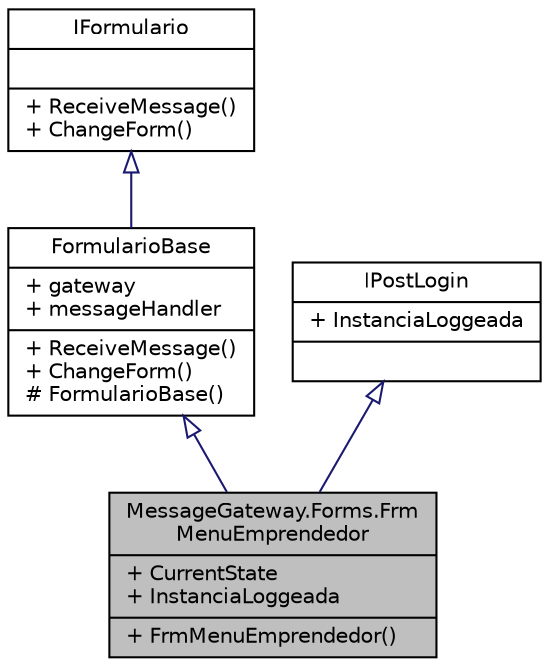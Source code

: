 digraph "MessageGateway.Forms.FrmMenuEmprendedor"
{
 // INTERACTIVE_SVG=YES
 // LATEX_PDF_SIZE
  edge [fontname="Helvetica",fontsize="10",labelfontname="Helvetica",labelfontsize="10"];
  node [fontname="Helvetica",fontsize="10",shape=record];
  Node1 [label="{MessageGateway.Forms.Frm\lMenuEmprendedor\n|+ CurrentState\l+ InstanciaLoggeada\l|+ FrmMenuEmprendedor()\l}",height=0.2,width=0.4,color="black", fillcolor="grey75", style="filled", fontcolor="black",tooltip="Primer formulario del chat luego del login o el registro de un emprendedor."];
  Node2 -> Node1 [dir="back",color="midnightblue",fontsize="10",style="solid",arrowtail="onormal",fontname="Helvetica"];
  Node2 [label="{FormularioBase\n|+ gateway\l+ messageHandler\l|+ ReceiveMessage()\l+ ChangeForm()\l# FormularioBase()\l}",height=0.2,width=0.4,color="black", fillcolor="white", style="filled",URL="$classMessageGateway_1_1Forms_1_1FormularioBase.html",tooltip="Superclase para todos los formularios."];
  Node3 -> Node2 [dir="back",color="midnightblue",fontsize="10",style="solid",arrowtail="onormal",fontname="Helvetica"];
  Node3 [label="{IFormulario\n||+ ReceiveMessage()\l+ ChangeForm()\l}",height=0.2,width=0.4,color="black", fillcolor="white", style="filled",URL="$interfaceMessageGateway_1_1Forms_1_1IFormulario.html",tooltip="Interfaz que engloba todos los forularios y sus metodos principales."];
  Node4 -> Node1 [dir="back",color="midnightblue",fontsize="10",style="solid",arrowtail="onormal",fontname="Helvetica"];
  Node4 [label="{IPostLogin\n|+ InstanciaLoggeada\l|}",height=0.2,width=0.4,color="black", fillcolor="white", style="filled",URL="$interfaceMessageGateway_1_1Forms_1_1IPostLogin.html",tooltip="Interfaz para condicionar y controlar que despues del login no se pierda referencia al IUsuario vincu..."];
}
